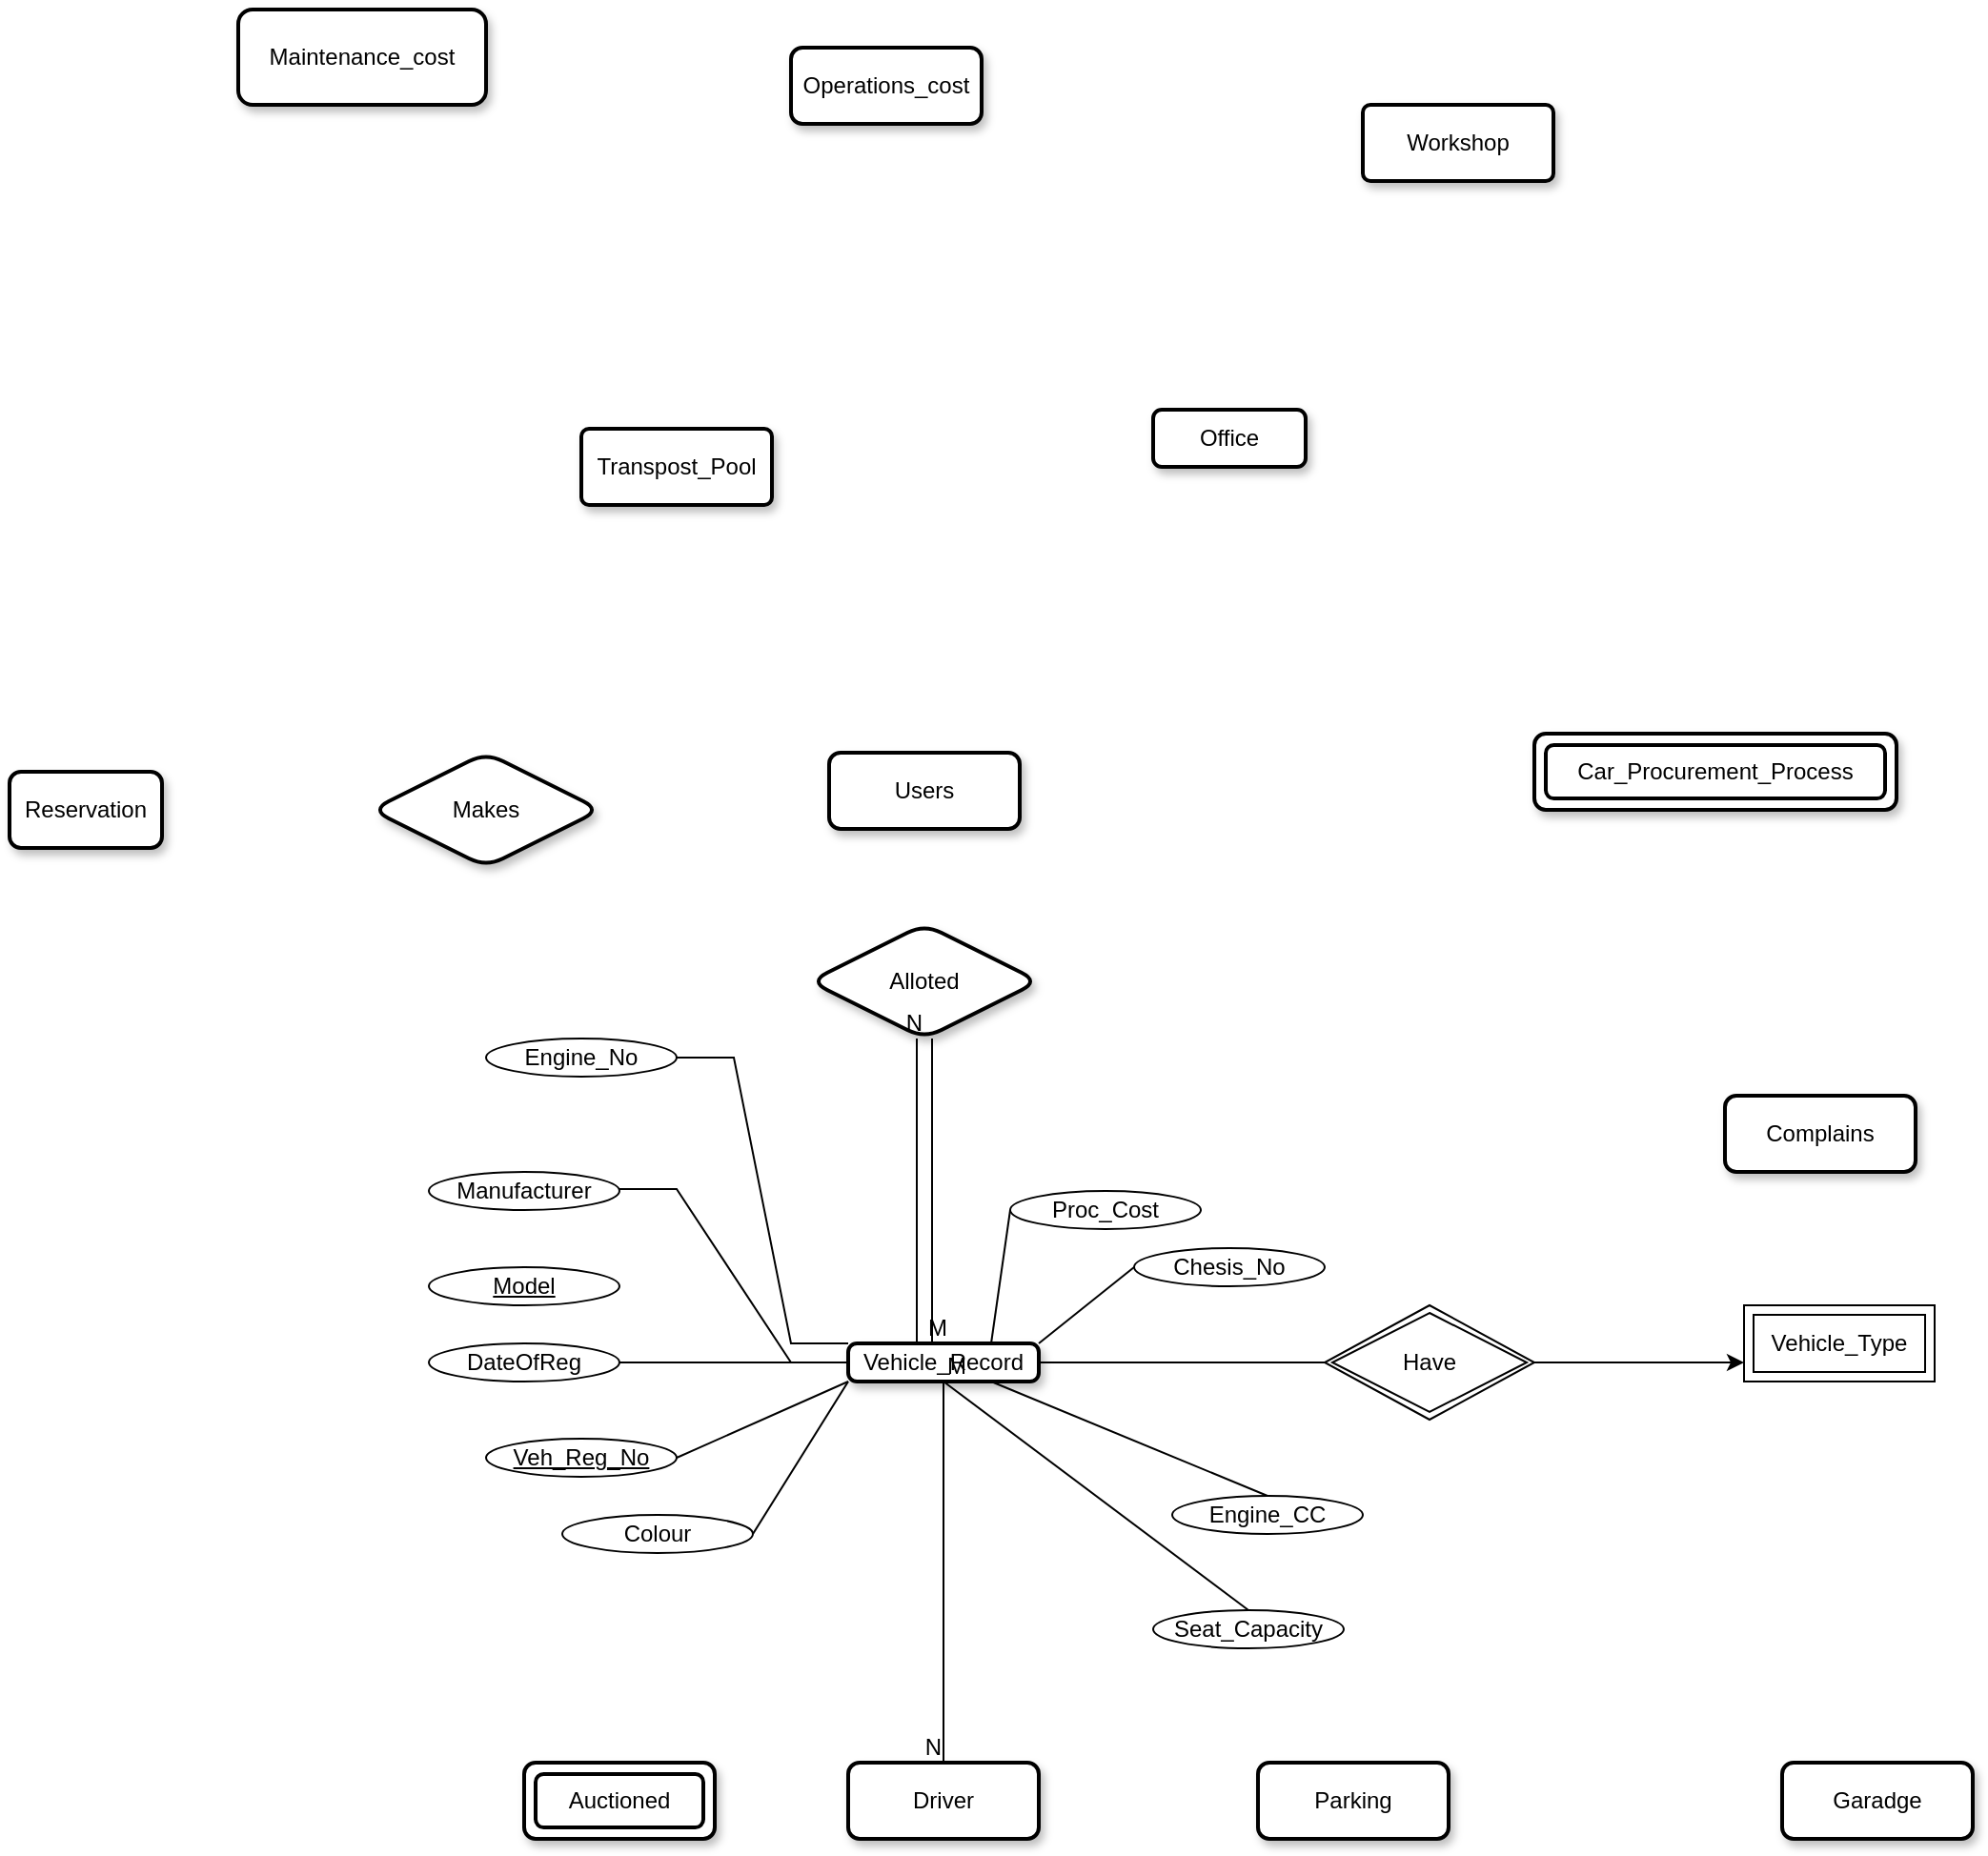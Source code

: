 <mxfile version="21.0.10" type="device"><diagram id="R2lEEEUBdFMjLlhIrx00" name="Page-1"><mxGraphModel dx="1219" dy="932" grid="1" gridSize="10" guides="1" tooltips="1" connect="1" arrows="1" fold="1" page="1" pageScale="1" pageWidth="3300" pageHeight="2339" math="0" shadow="0" extFonts="Permanent Marker^https://fonts.googleapis.com/css?family=Permanent+Marker"><root><mxCell id="0"/><mxCell id="1" parent="0"/><mxCell id="9wQeLrT9KNWmbELocOOU-21" value="Users" style="whiteSpace=wrap;html=1;align=center;rounded=1;shadow=1;glass=0;strokeWidth=2;" vertex="1" parent="1"><mxGeometry x="820" y="760" width="100" height="40" as="geometry"/></mxCell><mxCell id="9wQeLrT9KNWmbELocOOU-62" style="edgeStyle=orthogonalEdgeStyle;rounded=0;orthogonalLoop=1;jettySize=auto;html=1;exitX=1;exitY=0.5;exitDx=0;exitDy=0;entryX=0;entryY=0.75;entryDx=0;entryDy=0;" edge="1" parent="1" source="9wQeLrT9KNWmbELocOOU-22" target="9wQeLrT9KNWmbELocOOU-43"><mxGeometry relative="1" as="geometry"/></mxCell><mxCell id="9wQeLrT9KNWmbELocOOU-22" value="Vehicle_Record" style="whiteSpace=wrap;html=1;align=center;rounded=1;shadow=1;glass=0;strokeWidth=2;arcSize=23;" vertex="1" parent="1"><mxGeometry x="830" y="1070" width="100" height="20" as="geometry"/></mxCell><mxCell id="9wQeLrT9KNWmbELocOOU-23" value="Complains" style="whiteSpace=wrap;html=1;align=center;rounded=1;shadow=1;glass=0;strokeWidth=2;" vertex="1" parent="1"><mxGeometry x="1290" y="940" width="100" height="40" as="geometry"/></mxCell><mxCell id="9wQeLrT9KNWmbELocOOU-24" value="Reservation" style="whiteSpace=wrap;html=1;align=center;rounded=1;shadow=1;glass=0;strokeWidth=2;" vertex="1" parent="1"><mxGeometry x="390" y="770" width="80" height="40" as="geometry"/></mxCell><mxCell id="9wQeLrT9KNWmbELocOOU-25" value="Car_Procurement_Process" style="shape=ext;margin=3;double=1;whiteSpace=wrap;html=1;align=center;rounded=1;shadow=1;glass=0;strokeWidth=2;" vertex="1" parent="1"><mxGeometry x="1190" y="750" width="190" height="40" as="geometry"/></mxCell><mxCell id="9wQeLrT9KNWmbELocOOU-26" value="Alloted" style="shape=rhombus;perimeter=rhombusPerimeter;whiteSpace=wrap;html=1;align=center;rounded=1;shadow=1;glass=0;strokeWidth=2;" vertex="1" parent="1"><mxGeometry x="810" y="850" width="120" height="60" as="geometry"/></mxCell><mxCell id="9wQeLrT9KNWmbELocOOU-27" value="Makes" style="shape=rhombus;perimeter=rhombusPerimeter;whiteSpace=wrap;html=1;align=center;rounded=1;shadow=1;glass=0;strokeWidth=2;" vertex="1" parent="1"><mxGeometry x="580" y="760" width="120" height="60" as="geometry"/></mxCell><mxCell id="9wQeLrT9KNWmbELocOOU-28" value="Auctioned" style="shape=ext;margin=3;double=1;whiteSpace=wrap;html=1;align=center;rounded=1;shadow=1;glass=0;strokeWidth=2;" vertex="1" parent="1"><mxGeometry x="660" y="1290" width="100" height="40" as="geometry"/></mxCell><mxCell id="9wQeLrT9KNWmbELocOOU-29" value="Parking&lt;br&gt;" style="whiteSpace=wrap;html=1;align=center;rounded=1;shadow=1;glass=0;strokeWidth=2;" vertex="1" parent="1"><mxGeometry x="1045" y="1290" width="100" height="40" as="geometry"/></mxCell><mxCell id="9wQeLrT9KNWmbELocOOU-30" value="Garadge" style="whiteSpace=wrap;html=1;align=center;rounded=1;shadow=1;glass=0;strokeWidth=2;" vertex="1" parent="1"><mxGeometry x="1320" y="1290" width="100" height="40" as="geometry"/></mxCell><mxCell id="9wQeLrT9KNWmbELocOOU-31" value="Office&lt;br&gt;" style="whiteSpace=wrap;html=1;align=center;rounded=1;shadow=1;glass=0;strokeWidth=2;" vertex="1" parent="1"><mxGeometry x="990" y="580" width="80" height="30" as="geometry"/></mxCell><mxCell id="9wQeLrT9KNWmbELocOOU-32" value="Driver" style="whiteSpace=wrap;html=1;align=center;rounded=1;shadow=1;glass=0;strokeWidth=2;" vertex="1" parent="1"><mxGeometry x="830" y="1290" width="100" height="40" as="geometry"/></mxCell><mxCell id="9wQeLrT9KNWmbELocOOU-33" value="Transpost_Pool" style="rounded=1;arcSize=10;whiteSpace=wrap;html=1;align=center;shadow=1;glass=0;strokeWidth=2;" vertex="1" parent="1"><mxGeometry x="690" y="590" width="100" height="40" as="geometry"/></mxCell><mxCell id="9wQeLrT9KNWmbELocOOU-34" value="Model" style="ellipse;whiteSpace=wrap;html=1;align=center;fontStyle=4;" vertex="1" parent="1"><mxGeometry x="610" y="1030" width="100" height="20" as="geometry"/></mxCell><mxCell id="9wQeLrT9KNWmbELocOOU-35" value="&lt;u&gt;Veh_Reg_No&lt;/u&gt;" style="ellipse;whiteSpace=wrap;html=1;align=center;" vertex="1" parent="1"><mxGeometry x="640" y="1120" width="100" height="20" as="geometry"/></mxCell><mxCell id="9wQeLrT9KNWmbELocOOU-36" value="DateOfReg" style="ellipse;whiteSpace=wrap;html=1;align=center;" vertex="1" parent="1"><mxGeometry x="610" y="1070" width="100" height="20" as="geometry"/></mxCell><mxCell id="9wQeLrT9KNWmbELocOOU-37" value="Manufacturer" style="ellipse;whiteSpace=wrap;html=1;align=center;" vertex="1" parent="1"><mxGeometry x="610" y="980" width="100" height="20" as="geometry"/></mxCell><mxCell id="9wQeLrT9KNWmbELocOOU-38" value="Chesis_No" style="ellipse;whiteSpace=wrap;html=1;align=center;" vertex="1" parent="1"><mxGeometry x="980" y="1020" width="100" height="20" as="geometry"/></mxCell><mxCell id="9wQeLrT9KNWmbELocOOU-39" value="Engine_No" style="ellipse;whiteSpace=wrap;html=1;align=center;" vertex="1" parent="1"><mxGeometry x="640" y="910" width="100" height="20" as="geometry"/></mxCell><mxCell id="9wQeLrT9KNWmbELocOOU-40" value="Seat_Capacity" style="ellipse;whiteSpace=wrap;html=1;align=center;" vertex="1" parent="1"><mxGeometry x="990" y="1210" width="100" height="20" as="geometry"/></mxCell><mxCell id="9wQeLrT9KNWmbELocOOU-41" value="Engine_CC" style="ellipse;whiteSpace=wrap;html=1;align=center;" vertex="1" parent="1"><mxGeometry x="1000" y="1150" width="100" height="20" as="geometry"/></mxCell><mxCell id="9wQeLrT9KNWmbELocOOU-42" value="Proc_Cost" style="ellipse;whiteSpace=wrap;html=1;align=center;" vertex="1" parent="1"><mxGeometry x="915" y="990" width="100" height="20" as="geometry"/></mxCell><mxCell id="9wQeLrT9KNWmbELocOOU-43" value="Vehicle_Type" style="shape=ext;margin=3;double=1;whiteSpace=wrap;html=1;align=center;" vertex="1" parent="1"><mxGeometry x="1300" y="1050" width="100" height="40" as="geometry"/></mxCell><mxCell id="9wQeLrT9KNWmbELocOOU-44" value="" style="shape=link;html=1;rounded=0;width=8;exitX=0.4;exitY=0;exitDx=0;exitDy=0;exitPerimeter=0;entryX=0.5;entryY=1;entryDx=0;entryDy=0;" edge="1" parent="1" source="9wQeLrT9KNWmbELocOOU-22" target="9wQeLrT9KNWmbELocOOU-26"><mxGeometry relative="1" as="geometry"><mxPoint x="790" y="969" as="sourcePoint"/><mxPoint x="870" y="930" as="targetPoint"/><Array as="points"><mxPoint x="870" y="970"/></Array></mxGeometry></mxCell><mxCell id="9wQeLrT9KNWmbELocOOU-45" value="M" style="resizable=0;html=1;whiteSpace=wrap;align=left;verticalAlign=bottom;" connectable="0" vertex="1" parent="9wQeLrT9KNWmbELocOOU-44"><mxGeometry x="-1" relative="1" as="geometry"/></mxCell><mxCell id="9wQeLrT9KNWmbELocOOU-46" value="N" style="resizable=0;html=1;whiteSpace=wrap;align=right;verticalAlign=bottom;" connectable="0" vertex="1" parent="9wQeLrT9KNWmbELocOOU-44"><mxGeometry x="1" relative="1" as="geometry"/></mxCell><mxCell id="9wQeLrT9KNWmbELocOOU-47" value="Have" style="shape=rhombus;double=1;perimeter=rhombusPerimeter;whiteSpace=wrap;html=1;align=center;" vertex="1" parent="1"><mxGeometry x="1080" y="1050" width="110" height="60" as="geometry"/></mxCell><mxCell id="9wQeLrT9KNWmbELocOOU-48" value="Colour" style="ellipse;whiteSpace=wrap;html=1;align=center;" vertex="1" parent="1"><mxGeometry x="680" y="1160" width="100" height="20" as="geometry"/></mxCell><mxCell id="9wQeLrT9KNWmbELocOOU-49" value="" style="endArrow=none;html=1;rounded=0;edgeStyle=entityRelationEdgeStyle;entryX=0;entryY=0;entryDx=0;entryDy=0;exitX=1;exitY=0.5;exitDx=0;exitDy=0;" edge="1" parent="1" source="9wQeLrT9KNWmbELocOOU-39" target="9wQeLrT9KNWmbELocOOU-22"><mxGeometry relative="1" as="geometry"><mxPoint x="760" y="920" as="sourcePoint"/><mxPoint x="830" y="1080" as="targetPoint"/></mxGeometry></mxCell><mxCell id="9wQeLrT9KNWmbELocOOU-50" value="" style="endArrow=none;html=1;rounded=0;edgeStyle=entityRelationEdgeStyle;elbow=vertical;entryX=0;entryY=0.5;entryDx=0;entryDy=0;" edge="1" parent="1" target="9wQeLrT9KNWmbELocOOU-22"><mxGeometry relative="1" as="geometry"><mxPoint x="710" y="989" as="sourcePoint"/><mxPoint x="850" y="1060" as="targetPoint"/></mxGeometry></mxCell><mxCell id="9wQeLrT9KNWmbELocOOU-51" value="" style="endArrow=none;html=1;rounded=0;entryX=0;entryY=0.5;entryDx=0;entryDy=0;exitX=1;exitY=0.5;exitDx=0;exitDy=0;" edge="1" parent="1" source="9wQeLrT9KNWmbELocOOU-36" target="9wQeLrT9KNWmbELocOOU-22"><mxGeometry relative="1" as="geometry"><mxPoint x="740" y="1080" as="sourcePoint"/><mxPoint x="810" y="1080" as="targetPoint"/></mxGeometry></mxCell><mxCell id="9wQeLrT9KNWmbELocOOU-52" value="" style="endArrow=none;html=1;rounded=0;entryX=0;entryY=1;entryDx=0;entryDy=0;exitX=1;exitY=0.5;exitDx=0;exitDy=0;" edge="1" parent="1" source="9wQeLrT9KNWmbELocOOU-35" target="9wQeLrT9KNWmbELocOOU-22"><mxGeometry relative="1" as="geometry"><mxPoint x="720" y="1129" as="sourcePoint"/><mxPoint x="880" y="1129" as="targetPoint"/></mxGeometry></mxCell><mxCell id="9wQeLrT9KNWmbELocOOU-53" value="" style="endArrow=none;html=1;rounded=0;exitX=1;exitY=0.5;exitDx=0;exitDy=0;entryX=0;entryY=1;entryDx=0;entryDy=0;" edge="1" parent="1" source="9wQeLrT9KNWmbELocOOU-48" target="9wQeLrT9KNWmbELocOOU-22"><mxGeometry relative="1" as="geometry"><mxPoint x="780" y="1179" as="sourcePoint"/><mxPoint x="940" y="1179" as="targetPoint"/></mxGeometry></mxCell><mxCell id="9wQeLrT9KNWmbELocOOU-54" value="" style="endArrow=none;html=1;rounded=0;exitX=0.5;exitY=0;exitDx=0;exitDy=0;entryX=0.5;entryY=1;entryDx=0;entryDy=0;" edge="1" parent="1" source="9wQeLrT9KNWmbELocOOU-40" target="9wQeLrT9KNWmbELocOOU-22"><mxGeometry relative="1" as="geometry"><mxPoint x="800" y="1120" as="sourcePoint"/><mxPoint x="960" y="1120" as="targetPoint"/></mxGeometry></mxCell><mxCell id="9wQeLrT9KNWmbELocOOU-55" value="" style="endArrow=none;html=1;rounded=0;exitX=0.5;exitY=0;exitDx=0;exitDy=0;entryX=0.75;entryY=1;entryDx=0;entryDy=0;" edge="1" parent="1" source="9wQeLrT9KNWmbELocOOU-41" target="9wQeLrT9KNWmbELocOOU-22"><mxGeometry relative="1" as="geometry"><mxPoint x="930" y="1000" as="sourcePoint"/><mxPoint x="1090" y="1000" as="targetPoint"/></mxGeometry></mxCell><mxCell id="9wQeLrT9KNWmbELocOOU-56" value="" style="endArrow=none;html=1;rounded=0;exitX=0;exitY=0.5;exitDx=0;exitDy=0;entryX=0.75;entryY=0;entryDx=0;entryDy=0;" edge="1" parent="1" source="9wQeLrT9KNWmbELocOOU-42" target="9wQeLrT9KNWmbELocOOU-22"><mxGeometry relative="1" as="geometry"><mxPoint x="930" y="1000" as="sourcePoint"/><mxPoint x="1090" y="1000" as="targetPoint"/></mxGeometry></mxCell><mxCell id="9wQeLrT9KNWmbELocOOU-57" value="" style="endArrow=none;html=1;rounded=0;exitX=0;exitY=0.5;exitDx=0;exitDy=0;entryX=1;entryY=0;entryDx=0;entryDy=0;" edge="1" parent="1" source="9wQeLrT9KNWmbELocOOU-38" target="9wQeLrT9KNWmbELocOOU-22"><mxGeometry relative="1" as="geometry"><mxPoint x="930" y="1000" as="sourcePoint"/><mxPoint x="1090" y="1000" as="targetPoint"/></mxGeometry></mxCell><mxCell id="9wQeLrT9KNWmbELocOOU-58" value="Maintenance_cost" style="whiteSpace=wrap;html=1;align=center;rounded=1;shadow=1;glass=0;strokeWidth=2;" vertex="1" parent="1"><mxGeometry x="510" y="370" width="130" height="50" as="geometry"/></mxCell><mxCell id="9wQeLrT9KNWmbELocOOU-59" value="Operations_cost" style="whiteSpace=wrap;html=1;align=center;rounded=1;shadow=1;glass=0;strokeWidth=2;" vertex="1" parent="1"><mxGeometry x="800" y="390" width="100" height="40" as="geometry"/></mxCell><mxCell id="9wQeLrT9KNWmbELocOOU-60" value="Workshop&lt;br&gt;" style="rounded=1;arcSize=10;whiteSpace=wrap;html=1;align=center;shadow=1;glass=0;strokeWidth=2;" vertex="1" parent="1"><mxGeometry x="1100" y="420" width="100" height="40" as="geometry"/></mxCell><mxCell id="9wQeLrT9KNWmbELocOOU-66" value="" style="endArrow=none;html=1;rounded=0;exitX=0.5;exitY=1;exitDx=0;exitDy=0;entryX=0.5;entryY=0;entryDx=0;entryDy=0;" edge="1" parent="1" source="9wQeLrT9KNWmbELocOOU-22" target="9wQeLrT9KNWmbELocOOU-32"><mxGeometry relative="1" as="geometry"><mxPoint x="890" y="1000" as="sourcePoint"/><mxPoint x="1050" y="1000" as="targetPoint"/></mxGeometry></mxCell><mxCell id="9wQeLrT9KNWmbELocOOU-67" value="M" style="resizable=0;html=1;whiteSpace=wrap;align=left;verticalAlign=bottom;" connectable="0" vertex="1" parent="9wQeLrT9KNWmbELocOOU-66"><mxGeometry x="-1" relative="1" as="geometry"/></mxCell><mxCell id="9wQeLrT9KNWmbELocOOU-68" value="N" style="resizable=0;html=1;whiteSpace=wrap;align=right;verticalAlign=bottom;" connectable="0" vertex="1" parent="9wQeLrT9KNWmbELocOOU-66"><mxGeometry x="1" relative="1" as="geometry"/></mxCell></root></mxGraphModel></diagram></mxfile>